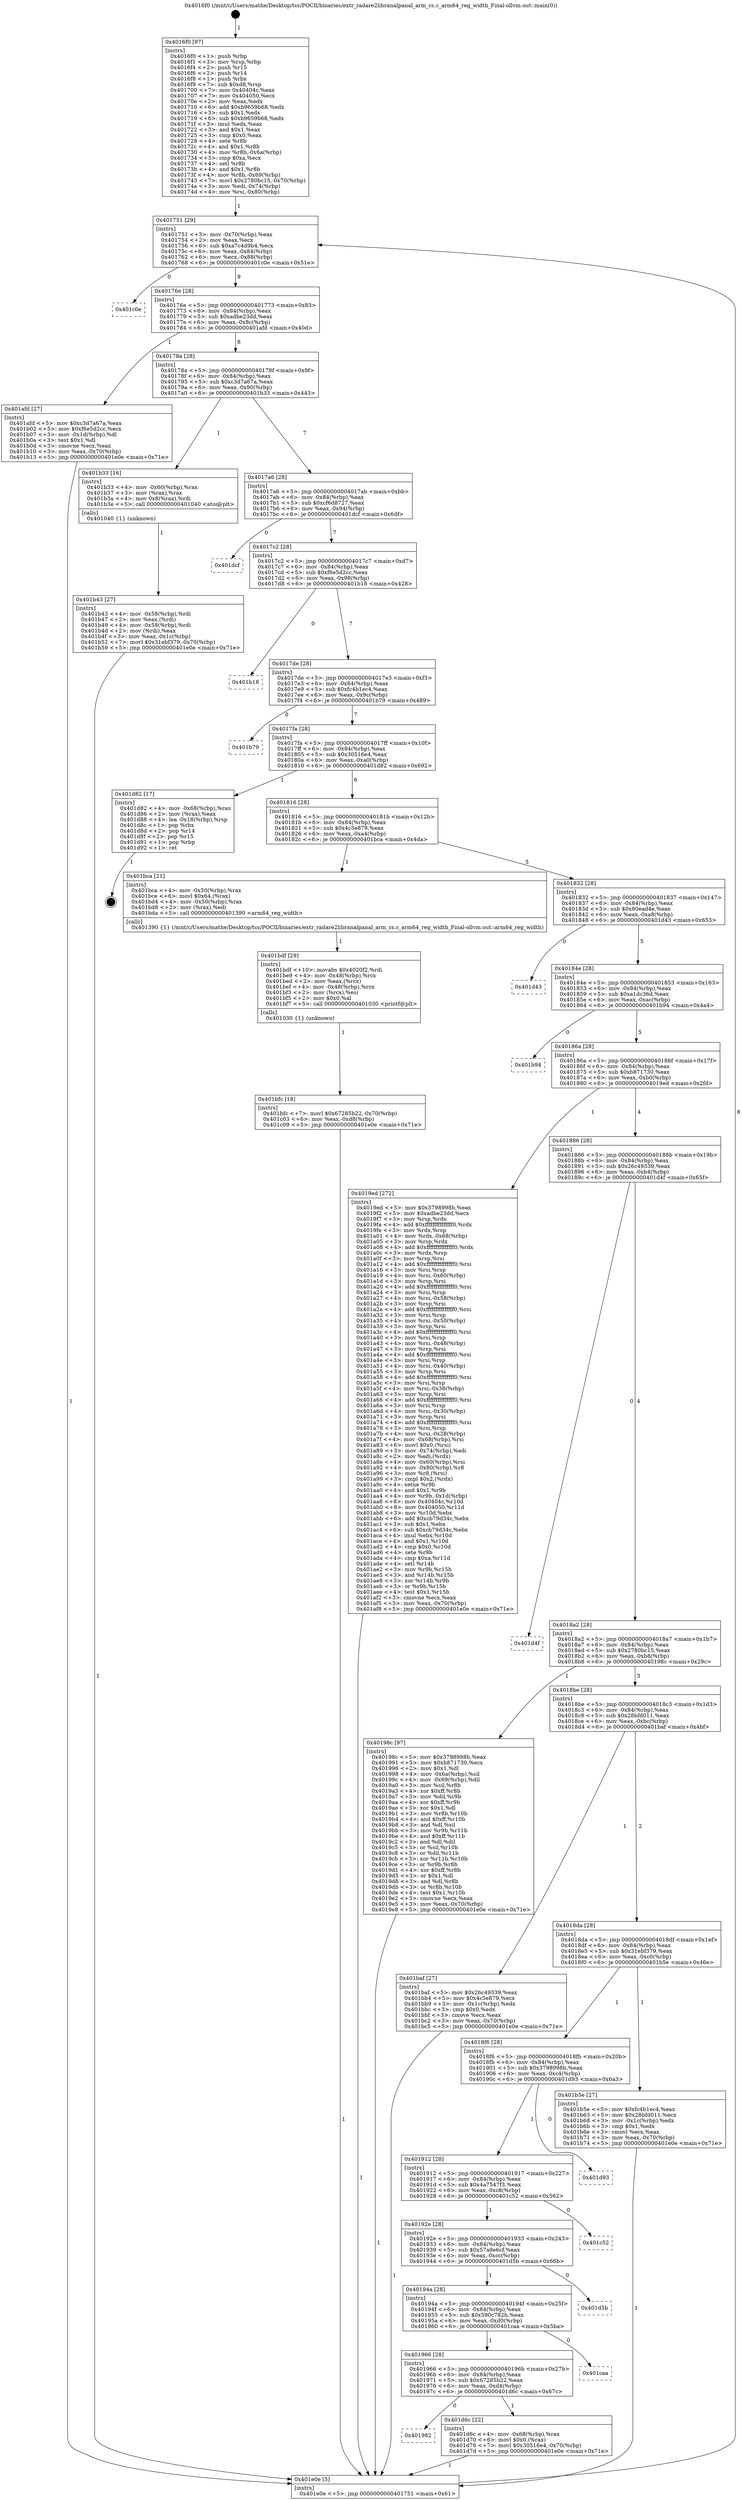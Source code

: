 digraph "0x4016f0" {
  label = "0x4016f0 (/mnt/c/Users/mathe/Desktop/tcc/POCII/binaries/extr_radare2libranalpanal_arm_cs.c_arm64_reg_width_Final-ollvm.out::main(0))"
  labelloc = "t"
  node[shape=record]

  Entry [label="",width=0.3,height=0.3,shape=circle,fillcolor=black,style=filled]
  "0x401751" [label="{
     0x401751 [29]\l
     | [instrs]\l
     &nbsp;&nbsp;0x401751 \<+3\>: mov -0x70(%rbp),%eax\l
     &nbsp;&nbsp;0x401754 \<+2\>: mov %eax,%ecx\l
     &nbsp;&nbsp;0x401756 \<+6\>: sub $0xa7c4d9b4,%ecx\l
     &nbsp;&nbsp;0x40175c \<+6\>: mov %eax,-0x84(%rbp)\l
     &nbsp;&nbsp;0x401762 \<+6\>: mov %ecx,-0x88(%rbp)\l
     &nbsp;&nbsp;0x401768 \<+6\>: je 0000000000401c0e \<main+0x51e\>\l
  }"]
  "0x401c0e" [label="{
     0x401c0e\l
  }", style=dashed]
  "0x40176e" [label="{
     0x40176e [28]\l
     | [instrs]\l
     &nbsp;&nbsp;0x40176e \<+5\>: jmp 0000000000401773 \<main+0x83\>\l
     &nbsp;&nbsp;0x401773 \<+6\>: mov -0x84(%rbp),%eax\l
     &nbsp;&nbsp;0x401779 \<+5\>: sub $0xadbe23dd,%eax\l
     &nbsp;&nbsp;0x40177e \<+6\>: mov %eax,-0x8c(%rbp)\l
     &nbsp;&nbsp;0x401784 \<+6\>: je 0000000000401afd \<main+0x40d\>\l
  }"]
  Exit [label="",width=0.3,height=0.3,shape=circle,fillcolor=black,style=filled,peripheries=2]
  "0x401afd" [label="{
     0x401afd [27]\l
     | [instrs]\l
     &nbsp;&nbsp;0x401afd \<+5\>: mov $0xc3d7a67a,%eax\l
     &nbsp;&nbsp;0x401b02 \<+5\>: mov $0xf6e5d2cc,%ecx\l
     &nbsp;&nbsp;0x401b07 \<+3\>: mov -0x1d(%rbp),%dl\l
     &nbsp;&nbsp;0x401b0a \<+3\>: test $0x1,%dl\l
     &nbsp;&nbsp;0x401b0d \<+3\>: cmovne %ecx,%eax\l
     &nbsp;&nbsp;0x401b10 \<+3\>: mov %eax,-0x70(%rbp)\l
     &nbsp;&nbsp;0x401b13 \<+5\>: jmp 0000000000401e0e \<main+0x71e\>\l
  }"]
  "0x40178a" [label="{
     0x40178a [28]\l
     | [instrs]\l
     &nbsp;&nbsp;0x40178a \<+5\>: jmp 000000000040178f \<main+0x9f\>\l
     &nbsp;&nbsp;0x40178f \<+6\>: mov -0x84(%rbp),%eax\l
     &nbsp;&nbsp;0x401795 \<+5\>: sub $0xc3d7a67a,%eax\l
     &nbsp;&nbsp;0x40179a \<+6\>: mov %eax,-0x90(%rbp)\l
     &nbsp;&nbsp;0x4017a0 \<+6\>: je 0000000000401b33 \<main+0x443\>\l
  }"]
  "0x401982" [label="{
     0x401982\l
  }", style=dashed]
  "0x401b33" [label="{
     0x401b33 [16]\l
     | [instrs]\l
     &nbsp;&nbsp;0x401b33 \<+4\>: mov -0x60(%rbp),%rax\l
     &nbsp;&nbsp;0x401b37 \<+3\>: mov (%rax),%rax\l
     &nbsp;&nbsp;0x401b3a \<+4\>: mov 0x8(%rax),%rdi\l
     &nbsp;&nbsp;0x401b3e \<+5\>: call 0000000000401040 \<atoi@plt\>\l
     | [calls]\l
     &nbsp;&nbsp;0x401040 \{1\} (unknown)\l
  }"]
  "0x4017a6" [label="{
     0x4017a6 [28]\l
     | [instrs]\l
     &nbsp;&nbsp;0x4017a6 \<+5\>: jmp 00000000004017ab \<main+0xbb\>\l
     &nbsp;&nbsp;0x4017ab \<+6\>: mov -0x84(%rbp),%eax\l
     &nbsp;&nbsp;0x4017b1 \<+5\>: sub $0xcf6d8727,%eax\l
     &nbsp;&nbsp;0x4017b6 \<+6\>: mov %eax,-0x94(%rbp)\l
     &nbsp;&nbsp;0x4017bc \<+6\>: je 0000000000401dcf \<main+0x6df\>\l
  }"]
  "0x401d6c" [label="{
     0x401d6c [22]\l
     | [instrs]\l
     &nbsp;&nbsp;0x401d6c \<+4\>: mov -0x68(%rbp),%rax\l
     &nbsp;&nbsp;0x401d70 \<+6\>: movl $0x0,(%rax)\l
     &nbsp;&nbsp;0x401d76 \<+7\>: movl $0x30516e4,-0x70(%rbp)\l
     &nbsp;&nbsp;0x401d7d \<+5\>: jmp 0000000000401e0e \<main+0x71e\>\l
  }"]
  "0x401dcf" [label="{
     0x401dcf\l
  }", style=dashed]
  "0x4017c2" [label="{
     0x4017c2 [28]\l
     | [instrs]\l
     &nbsp;&nbsp;0x4017c2 \<+5\>: jmp 00000000004017c7 \<main+0xd7\>\l
     &nbsp;&nbsp;0x4017c7 \<+6\>: mov -0x84(%rbp),%eax\l
     &nbsp;&nbsp;0x4017cd \<+5\>: sub $0xf6e5d2cc,%eax\l
     &nbsp;&nbsp;0x4017d2 \<+6\>: mov %eax,-0x98(%rbp)\l
     &nbsp;&nbsp;0x4017d8 \<+6\>: je 0000000000401b18 \<main+0x428\>\l
  }"]
  "0x401966" [label="{
     0x401966 [28]\l
     | [instrs]\l
     &nbsp;&nbsp;0x401966 \<+5\>: jmp 000000000040196b \<main+0x27b\>\l
     &nbsp;&nbsp;0x40196b \<+6\>: mov -0x84(%rbp),%eax\l
     &nbsp;&nbsp;0x401971 \<+5\>: sub $0x67285b22,%eax\l
     &nbsp;&nbsp;0x401976 \<+6\>: mov %eax,-0xd4(%rbp)\l
     &nbsp;&nbsp;0x40197c \<+6\>: je 0000000000401d6c \<main+0x67c\>\l
  }"]
  "0x401b18" [label="{
     0x401b18\l
  }", style=dashed]
  "0x4017de" [label="{
     0x4017de [28]\l
     | [instrs]\l
     &nbsp;&nbsp;0x4017de \<+5\>: jmp 00000000004017e3 \<main+0xf3\>\l
     &nbsp;&nbsp;0x4017e3 \<+6\>: mov -0x84(%rbp),%eax\l
     &nbsp;&nbsp;0x4017e9 \<+5\>: sub $0xfc4b1ec4,%eax\l
     &nbsp;&nbsp;0x4017ee \<+6\>: mov %eax,-0x9c(%rbp)\l
     &nbsp;&nbsp;0x4017f4 \<+6\>: je 0000000000401b79 \<main+0x489\>\l
  }"]
  "0x401caa" [label="{
     0x401caa\l
  }", style=dashed]
  "0x401b79" [label="{
     0x401b79\l
  }", style=dashed]
  "0x4017fa" [label="{
     0x4017fa [28]\l
     | [instrs]\l
     &nbsp;&nbsp;0x4017fa \<+5\>: jmp 00000000004017ff \<main+0x10f\>\l
     &nbsp;&nbsp;0x4017ff \<+6\>: mov -0x84(%rbp),%eax\l
     &nbsp;&nbsp;0x401805 \<+5\>: sub $0x30516e4,%eax\l
     &nbsp;&nbsp;0x40180a \<+6\>: mov %eax,-0xa0(%rbp)\l
     &nbsp;&nbsp;0x401810 \<+6\>: je 0000000000401d82 \<main+0x692\>\l
  }"]
  "0x40194a" [label="{
     0x40194a [28]\l
     | [instrs]\l
     &nbsp;&nbsp;0x40194a \<+5\>: jmp 000000000040194f \<main+0x25f\>\l
     &nbsp;&nbsp;0x40194f \<+6\>: mov -0x84(%rbp),%eax\l
     &nbsp;&nbsp;0x401955 \<+5\>: sub $0x590c782b,%eax\l
     &nbsp;&nbsp;0x40195a \<+6\>: mov %eax,-0xd0(%rbp)\l
     &nbsp;&nbsp;0x401960 \<+6\>: je 0000000000401caa \<main+0x5ba\>\l
  }"]
  "0x401d82" [label="{
     0x401d82 [17]\l
     | [instrs]\l
     &nbsp;&nbsp;0x401d82 \<+4\>: mov -0x68(%rbp),%rax\l
     &nbsp;&nbsp;0x401d86 \<+2\>: mov (%rax),%eax\l
     &nbsp;&nbsp;0x401d88 \<+4\>: lea -0x18(%rbp),%rsp\l
     &nbsp;&nbsp;0x401d8c \<+1\>: pop %rbx\l
     &nbsp;&nbsp;0x401d8d \<+2\>: pop %r14\l
     &nbsp;&nbsp;0x401d8f \<+2\>: pop %r15\l
     &nbsp;&nbsp;0x401d91 \<+1\>: pop %rbp\l
     &nbsp;&nbsp;0x401d92 \<+1\>: ret\l
  }"]
  "0x401816" [label="{
     0x401816 [28]\l
     | [instrs]\l
     &nbsp;&nbsp;0x401816 \<+5\>: jmp 000000000040181b \<main+0x12b\>\l
     &nbsp;&nbsp;0x40181b \<+6\>: mov -0x84(%rbp),%eax\l
     &nbsp;&nbsp;0x401821 \<+5\>: sub $0x4c5e879,%eax\l
     &nbsp;&nbsp;0x401826 \<+6\>: mov %eax,-0xa4(%rbp)\l
     &nbsp;&nbsp;0x40182c \<+6\>: je 0000000000401bca \<main+0x4da\>\l
  }"]
  "0x401d5b" [label="{
     0x401d5b\l
  }", style=dashed]
  "0x401bca" [label="{
     0x401bca [21]\l
     | [instrs]\l
     &nbsp;&nbsp;0x401bca \<+4\>: mov -0x50(%rbp),%rax\l
     &nbsp;&nbsp;0x401bce \<+6\>: movl $0x64,(%rax)\l
     &nbsp;&nbsp;0x401bd4 \<+4\>: mov -0x50(%rbp),%rax\l
     &nbsp;&nbsp;0x401bd8 \<+2\>: mov (%rax),%edi\l
     &nbsp;&nbsp;0x401bda \<+5\>: call 0000000000401390 \<arm64_reg_width\>\l
     | [calls]\l
     &nbsp;&nbsp;0x401390 \{1\} (/mnt/c/Users/mathe/Desktop/tcc/POCII/binaries/extr_radare2libranalpanal_arm_cs.c_arm64_reg_width_Final-ollvm.out::arm64_reg_width)\l
  }"]
  "0x401832" [label="{
     0x401832 [28]\l
     | [instrs]\l
     &nbsp;&nbsp;0x401832 \<+5\>: jmp 0000000000401837 \<main+0x147\>\l
     &nbsp;&nbsp;0x401837 \<+6\>: mov -0x84(%rbp),%eax\l
     &nbsp;&nbsp;0x40183d \<+5\>: sub $0x80ead4e,%eax\l
     &nbsp;&nbsp;0x401842 \<+6\>: mov %eax,-0xa8(%rbp)\l
     &nbsp;&nbsp;0x401848 \<+6\>: je 0000000000401d43 \<main+0x653\>\l
  }"]
  "0x40192e" [label="{
     0x40192e [28]\l
     | [instrs]\l
     &nbsp;&nbsp;0x40192e \<+5\>: jmp 0000000000401933 \<main+0x243\>\l
     &nbsp;&nbsp;0x401933 \<+6\>: mov -0x84(%rbp),%eax\l
     &nbsp;&nbsp;0x401939 \<+5\>: sub $0x57a9e6cf,%eax\l
     &nbsp;&nbsp;0x40193e \<+6\>: mov %eax,-0xcc(%rbp)\l
     &nbsp;&nbsp;0x401944 \<+6\>: je 0000000000401d5b \<main+0x66b\>\l
  }"]
  "0x401d43" [label="{
     0x401d43\l
  }", style=dashed]
  "0x40184e" [label="{
     0x40184e [28]\l
     | [instrs]\l
     &nbsp;&nbsp;0x40184e \<+5\>: jmp 0000000000401853 \<main+0x163\>\l
     &nbsp;&nbsp;0x401853 \<+6\>: mov -0x84(%rbp),%eax\l
     &nbsp;&nbsp;0x401859 \<+5\>: sub $0xa1dc36d,%eax\l
     &nbsp;&nbsp;0x40185e \<+6\>: mov %eax,-0xac(%rbp)\l
     &nbsp;&nbsp;0x401864 \<+6\>: je 0000000000401b94 \<main+0x4a4\>\l
  }"]
  "0x401c52" [label="{
     0x401c52\l
  }", style=dashed]
  "0x401b94" [label="{
     0x401b94\l
  }", style=dashed]
  "0x40186a" [label="{
     0x40186a [28]\l
     | [instrs]\l
     &nbsp;&nbsp;0x40186a \<+5\>: jmp 000000000040186f \<main+0x17f\>\l
     &nbsp;&nbsp;0x40186f \<+6\>: mov -0x84(%rbp),%eax\l
     &nbsp;&nbsp;0x401875 \<+5\>: sub $0xb871730,%eax\l
     &nbsp;&nbsp;0x40187a \<+6\>: mov %eax,-0xb0(%rbp)\l
     &nbsp;&nbsp;0x401880 \<+6\>: je 00000000004019ed \<main+0x2fd\>\l
  }"]
  "0x401912" [label="{
     0x401912 [28]\l
     | [instrs]\l
     &nbsp;&nbsp;0x401912 \<+5\>: jmp 0000000000401917 \<main+0x227\>\l
     &nbsp;&nbsp;0x401917 \<+6\>: mov -0x84(%rbp),%eax\l
     &nbsp;&nbsp;0x40191d \<+5\>: sub $0x4a7547f3,%eax\l
     &nbsp;&nbsp;0x401922 \<+6\>: mov %eax,-0xc8(%rbp)\l
     &nbsp;&nbsp;0x401928 \<+6\>: je 0000000000401c52 \<main+0x562\>\l
  }"]
  "0x4019ed" [label="{
     0x4019ed [272]\l
     | [instrs]\l
     &nbsp;&nbsp;0x4019ed \<+5\>: mov $0x3798998b,%eax\l
     &nbsp;&nbsp;0x4019f2 \<+5\>: mov $0xadbe23dd,%ecx\l
     &nbsp;&nbsp;0x4019f7 \<+3\>: mov %rsp,%rdx\l
     &nbsp;&nbsp;0x4019fa \<+4\>: add $0xfffffffffffffff0,%rdx\l
     &nbsp;&nbsp;0x4019fe \<+3\>: mov %rdx,%rsp\l
     &nbsp;&nbsp;0x401a01 \<+4\>: mov %rdx,-0x68(%rbp)\l
     &nbsp;&nbsp;0x401a05 \<+3\>: mov %rsp,%rdx\l
     &nbsp;&nbsp;0x401a08 \<+4\>: add $0xfffffffffffffff0,%rdx\l
     &nbsp;&nbsp;0x401a0c \<+3\>: mov %rdx,%rsp\l
     &nbsp;&nbsp;0x401a0f \<+3\>: mov %rsp,%rsi\l
     &nbsp;&nbsp;0x401a12 \<+4\>: add $0xfffffffffffffff0,%rsi\l
     &nbsp;&nbsp;0x401a16 \<+3\>: mov %rsi,%rsp\l
     &nbsp;&nbsp;0x401a19 \<+4\>: mov %rsi,-0x60(%rbp)\l
     &nbsp;&nbsp;0x401a1d \<+3\>: mov %rsp,%rsi\l
     &nbsp;&nbsp;0x401a20 \<+4\>: add $0xfffffffffffffff0,%rsi\l
     &nbsp;&nbsp;0x401a24 \<+3\>: mov %rsi,%rsp\l
     &nbsp;&nbsp;0x401a27 \<+4\>: mov %rsi,-0x58(%rbp)\l
     &nbsp;&nbsp;0x401a2b \<+3\>: mov %rsp,%rsi\l
     &nbsp;&nbsp;0x401a2e \<+4\>: add $0xfffffffffffffff0,%rsi\l
     &nbsp;&nbsp;0x401a32 \<+3\>: mov %rsi,%rsp\l
     &nbsp;&nbsp;0x401a35 \<+4\>: mov %rsi,-0x50(%rbp)\l
     &nbsp;&nbsp;0x401a39 \<+3\>: mov %rsp,%rsi\l
     &nbsp;&nbsp;0x401a3c \<+4\>: add $0xfffffffffffffff0,%rsi\l
     &nbsp;&nbsp;0x401a40 \<+3\>: mov %rsi,%rsp\l
     &nbsp;&nbsp;0x401a43 \<+4\>: mov %rsi,-0x48(%rbp)\l
     &nbsp;&nbsp;0x401a47 \<+3\>: mov %rsp,%rsi\l
     &nbsp;&nbsp;0x401a4a \<+4\>: add $0xfffffffffffffff0,%rsi\l
     &nbsp;&nbsp;0x401a4e \<+3\>: mov %rsi,%rsp\l
     &nbsp;&nbsp;0x401a51 \<+4\>: mov %rsi,-0x40(%rbp)\l
     &nbsp;&nbsp;0x401a55 \<+3\>: mov %rsp,%rsi\l
     &nbsp;&nbsp;0x401a58 \<+4\>: add $0xfffffffffffffff0,%rsi\l
     &nbsp;&nbsp;0x401a5c \<+3\>: mov %rsi,%rsp\l
     &nbsp;&nbsp;0x401a5f \<+4\>: mov %rsi,-0x38(%rbp)\l
     &nbsp;&nbsp;0x401a63 \<+3\>: mov %rsp,%rsi\l
     &nbsp;&nbsp;0x401a66 \<+4\>: add $0xfffffffffffffff0,%rsi\l
     &nbsp;&nbsp;0x401a6a \<+3\>: mov %rsi,%rsp\l
     &nbsp;&nbsp;0x401a6d \<+4\>: mov %rsi,-0x30(%rbp)\l
     &nbsp;&nbsp;0x401a71 \<+3\>: mov %rsp,%rsi\l
     &nbsp;&nbsp;0x401a74 \<+4\>: add $0xfffffffffffffff0,%rsi\l
     &nbsp;&nbsp;0x401a78 \<+3\>: mov %rsi,%rsp\l
     &nbsp;&nbsp;0x401a7b \<+4\>: mov %rsi,-0x28(%rbp)\l
     &nbsp;&nbsp;0x401a7f \<+4\>: mov -0x68(%rbp),%rsi\l
     &nbsp;&nbsp;0x401a83 \<+6\>: movl $0x0,(%rsi)\l
     &nbsp;&nbsp;0x401a89 \<+3\>: mov -0x74(%rbp),%edi\l
     &nbsp;&nbsp;0x401a8c \<+2\>: mov %edi,(%rdx)\l
     &nbsp;&nbsp;0x401a8e \<+4\>: mov -0x60(%rbp),%rsi\l
     &nbsp;&nbsp;0x401a92 \<+4\>: mov -0x80(%rbp),%r8\l
     &nbsp;&nbsp;0x401a96 \<+3\>: mov %r8,(%rsi)\l
     &nbsp;&nbsp;0x401a99 \<+3\>: cmpl $0x2,(%rdx)\l
     &nbsp;&nbsp;0x401a9c \<+4\>: setne %r9b\l
     &nbsp;&nbsp;0x401aa0 \<+4\>: and $0x1,%r9b\l
     &nbsp;&nbsp;0x401aa4 \<+4\>: mov %r9b,-0x1d(%rbp)\l
     &nbsp;&nbsp;0x401aa8 \<+8\>: mov 0x40404c,%r10d\l
     &nbsp;&nbsp;0x401ab0 \<+8\>: mov 0x404050,%r11d\l
     &nbsp;&nbsp;0x401ab8 \<+3\>: mov %r10d,%ebx\l
     &nbsp;&nbsp;0x401abb \<+6\>: add $0xcb79d34c,%ebx\l
     &nbsp;&nbsp;0x401ac1 \<+3\>: sub $0x1,%ebx\l
     &nbsp;&nbsp;0x401ac4 \<+6\>: sub $0xcb79d34c,%ebx\l
     &nbsp;&nbsp;0x401aca \<+4\>: imul %ebx,%r10d\l
     &nbsp;&nbsp;0x401ace \<+4\>: and $0x1,%r10d\l
     &nbsp;&nbsp;0x401ad2 \<+4\>: cmp $0x0,%r10d\l
     &nbsp;&nbsp;0x401ad6 \<+4\>: sete %r9b\l
     &nbsp;&nbsp;0x401ada \<+4\>: cmp $0xa,%r11d\l
     &nbsp;&nbsp;0x401ade \<+4\>: setl %r14b\l
     &nbsp;&nbsp;0x401ae2 \<+3\>: mov %r9b,%r15b\l
     &nbsp;&nbsp;0x401ae5 \<+3\>: and %r14b,%r15b\l
     &nbsp;&nbsp;0x401ae8 \<+3\>: xor %r14b,%r9b\l
     &nbsp;&nbsp;0x401aeb \<+3\>: or %r9b,%r15b\l
     &nbsp;&nbsp;0x401aee \<+4\>: test $0x1,%r15b\l
     &nbsp;&nbsp;0x401af2 \<+3\>: cmovne %ecx,%eax\l
     &nbsp;&nbsp;0x401af5 \<+3\>: mov %eax,-0x70(%rbp)\l
     &nbsp;&nbsp;0x401af8 \<+5\>: jmp 0000000000401e0e \<main+0x71e\>\l
  }"]
  "0x401886" [label="{
     0x401886 [28]\l
     | [instrs]\l
     &nbsp;&nbsp;0x401886 \<+5\>: jmp 000000000040188b \<main+0x19b\>\l
     &nbsp;&nbsp;0x40188b \<+6\>: mov -0x84(%rbp),%eax\l
     &nbsp;&nbsp;0x401891 \<+5\>: sub $0x26c49339,%eax\l
     &nbsp;&nbsp;0x401896 \<+6\>: mov %eax,-0xb4(%rbp)\l
     &nbsp;&nbsp;0x40189c \<+6\>: je 0000000000401d4f \<main+0x65f\>\l
  }"]
  "0x401d93" [label="{
     0x401d93\l
  }", style=dashed]
  "0x401d4f" [label="{
     0x401d4f\l
  }", style=dashed]
  "0x4018a2" [label="{
     0x4018a2 [28]\l
     | [instrs]\l
     &nbsp;&nbsp;0x4018a2 \<+5\>: jmp 00000000004018a7 \<main+0x1b7\>\l
     &nbsp;&nbsp;0x4018a7 \<+6\>: mov -0x84(%rbp),%eax\l
     &nbsp;&nbsp;0x4018ad \<+5\>: sub $0x2780bc15,%eax\l
     &nbsp;&nbsp;0x4018b2 \<+6\>: mov %eax,-0xb8(%rbp)\l
     &nbsp;&nbsp;0x4018b8 \<+6\>: je 000000000040198c \<main+0x29c\>\l
  }"]
  "0x401bfc" [label="{
     0x401bfc [18]\l
     | [instrs]\l
     &nbsp;&nbsp;0x401bfc \<+7\>: movl $0x67285b22,-0x70(%rbp)\l
     &nbsp;&nbsp;0x401c03 \<+6\>: mov %eax,-0xd8(%rbp)\l
     &nbsp;&nbsp;0x401c09 \<+5\>: jmp 0000000000401e0e \<main+0x71e\>\l
  }"]
  "0x40198c" [label="{
     0x40198c [97]\l
     | [instrs]\l
     &nbsp;&nbsp;0x40198c \<+5\>: mov $0x3798998b,%eax\l
     &nbsp;&nbsp;0x401991 \<+5\>: mov $0xb871730,%ecx\l
     &nbsp;&nbsp;0x401996 \<+2\>: mov $0x1,%dl\l
     &nbsp;&nbsp;0x401998 \<+4\>: mov -0x6a(%rbp),%sil\l
     &nbsp;&nbsp;0x40199c \<+4\>: mov -0x69(%rbp),%dil\l
     &nbsp;&nbsp;0x4019a0 \<+3\>: mov %sil,%r8b\l
     &nbsp;&nbsp;0x4019a3 \<+4\>: xor $0xff,%r8b\l
     &nbsp;&nbsp;0x4019a7 \<+3\>: mov %dil,%r9b\l
     &nbsp;&nbsp;0x4019aa \<+4\>: xor $0xff,%r9b\l
     &nbsp;&nbsp;0x4019ae \<+3\>: xor $0x1,%dl\l
     &nbsp;&nbsp;0x4019b1 \<+3\>: mov %r8b,%r10b\l
     &nbsp;&nbsp;0x4019b4 \<+4\>: and $0xff,%r10b\l
     &nbsp;&nbsp;0x4019b8 \<+3\>: and %dl,%sil\l
     &nbsp;&nbsp;0x4019bb \<+3\>: mov %r9b,%r11b\l
     &nbsp;&nbsp;0x4019be \<+4\>: and $0xff,%r11b\l
     &nbsp;&nbsp;0x4019c2 \<+3\>: and %dl,%dil\l
     &nbsp;&nbsp;0x4019c5 \<+3\>: or %sil,%r10b\l
     &nbsp;&nbsp;0x4019c8 \<+3\>: or %dil,%r11b\l
     &nbsp;&nbsp;0x4019cb \<+3\>: xor %r11b,%r10b\l
     &nbsp;&nbsp;0x4019ce \<+3\>: or %r9b,%r8b\l
     &nbsp;&nbsp;0x4019d1 \<+4\>: xor $0xff,%r8b\l
     &nbsp;&nbsp;0x4019d5 \<+3\>: or $0x1,%dl\l
     &nbsp;&nbsp;0x4019d8 \<+3\>: and %dl,%r8b\l
     &nbsp;&nbsp;0x4019db \<+3\>: or %r8b,%r10b\l
     &nbsp;&nbsp;0x4019de \<+4\>: test $0x1,%r10b\l
     &nbsp;&nbsp;0x4019e2 \<+3\>: cmovne %ecx,%eax\l
     &nbsp;&nbsp;0x4019e5 \<+3\>: mov %eax,-0x70(%rbp)\l
     &nbsp;&nbsp;0x4019e8 \<+5\>: jmp 0000000000401e0e \<main+0x71e\>\l
  }"]
  "0x4018be" [label="{
     0x4018be [28]\l
     | [instrs]\l
     &nbsp;&nbsp;0x4018be \<+5\>: jmp 00000000004018c3 \<main+0x1d3\>\l
     &nbsp;&nbsp;0x4018c3 \<+6\>: mov -0x84(%rbp),%eax\l
     &nbsp;&nbsp;0x4018c9 \<+5\>: sub $0x28bfd011,%eax\l
     &nbsp;&nbsp;0x4018ce \<+6\>: mov %eax,-0xbc(%rbp)\l
     &nbsp;&nbsp;0x4018d4 \<+6\>: je 0000000000401baf \<main+0x4bf\>\l
  }"]
  "0x401e0e" [label="{
     0x401e0e [5]\l
     | [instrs]\l
     &nbsp;&nbsp;0x401e0e \<+5\>: jmp 0000000000401751 \<main+0x61\>\l
  }"]
  "0x4016f0" [label="{
     0x4016f0 [97]\l
     | [instrs]\l
     &nbsp;&nbsp;0x4016f0 \<+1\>: push %rbp\l
     &nbsp;&nbsp;0x4016f1 \<+3\>: mov %rsp,%rbp\l
     &nbsp;&nbsp;0x4016f4 \<+2\>: push %r15\l
     &nbsp;&nbsp;0x4016f6 \<+2\>: push %r14\l
     &nbsp;&nbsp;0x4016f8 \<+1\>: push %rbx\l
     &nbsp;&nbsp;0x4016f9 \<+7\>: sub $0xd8,%rsp\l
     &nbsp;&nbsp;0x401700 \<+7\>: mov 0x40404c,%eax\l
     &nbsp;&nbsp;0x401707 \<+7\>: mov 0x404050,%ecx\l
     &nbsp;&nbsp;0x40170e \<+2\>: mov %eax,%edx\l
     &nbsp;&nbsp;0x401710 \<+6\>: add $0xb9659b68,%edx\l
     &nbsp;&nbsp;0x401716 \<+3\>: sub $0x1,%edx\l
     &nbsp;&nbsp;0x401719 \<+6\>: sub $0xb9659b68,%edx\l
     &nbsp;&nbsp;0x40171f \<+3\>: imul %edx,%eax\l
     &nbsp;&nbsp;0x401722 \<+3\>: and $0x1,%eax\l
     &nbsp;&nbsp;0x401725 \<+3\>: cmp $0x0,%eax\l
     &nbsp;&nbsp;0x401728 \<+4\>: sete %r8b\l
     &nbsp;&nbsp;0x40172c \<+4\>: and $0x1,%r8b\l
     &nbsp;&nbsp;0x401730 \<+4\>: mov %r8b,-0x6a(%rbp)\l
     &nbsp;&nbsp;0x401734 \<+3\>: cmp $0xa,%ecx\l
     &nbsp;&nbsp;0x401737 \<+4\>: setl %r8b\l
     &nbsp;&nbsp;0x40173b \<+4\>: and $0x1,%r8b\l
     &nbsp;&nbsp;0x40173f \<+4\>: mov %r8b,-0x69(%rbp)\l
     &nbsp;&nbsp;0x401743 \<+7\>: movl $0x2780bc15,-0x70(%rbp)\l
     &nbsp;&nbsp;0x40174a \<+3\>: mov %edi,-0x74(%rbp)\l
     &nbsp;&nbsp;0x40174d \<+4\>: mov %rsi,-0x80(%rbp)\l
  }"]
  "0x401bdf" [label="{
     0x401bdf [29]\l
     | [instrs]\l
     &nbsp;&nbsp;0x401bdf \<+10\>: movabs $0x4020f2,%rdi\l
     &nbsp;&nbsp;0x401be9 \<+4\>: mov -0x48(%rbp),%rcx\l
     &nbsp;&nbsp;0x401bed \<+2\>: mov %eax,(%rcx)\l
     &nbsp;&nbsp;0x401bef \<+4\>: mov -0x48(%rbp),%rcx\l
     &nbsp;&nbsp;0x401bf3 \<+2\>: mov (%rcx),%esi\l
     &nbsp;&nbsp;0x401bf5 \<+2\>: mov $0x0,%al\l
     &nbsp;&nbsp;0x401bf7 \<+5\>: call 0000000000401030 \<printf@plt\>\l
     | [calls]\l
     &nbsp;&nbsp;0x401030 \{1\} (unknown)\l
  }"]
  "0x401b43" [label="{
     0x401b43 [27]\l
     | [instrs]\l
     &nbsp;&nbsp;0x401b43 \<+4\>: mov -0x58(%rbp),%rdi\l
     &nbsp;&nbsp;0x401b47 \<+2\>: mov %eax,(%rdi)\l
     &nbsp;&nbsp;0x401b49 \<+4\>: mov -0x58(%rbp),%rdi\l
     &nbsp;&nbsp;0x401b4d \<+2\>: mov (%rdi),%eax\l
     &nbsp;&nbsp;0x401b4f \<+3\>: mov %eax,-0x1c(%rbp)\l
     &nbsp;&nbsp;0x401b52 \<+7\>: movl $0x31ebf379,-0x70(%rbp)\l
     &nbsp;&nbsp;0x401b59 \<+5\>: jmp 0000000000401e0e \<main+0x71e\>\l
  }"]
  "0x4018f6" [label="{
     0x4018f6 [28]\l
     | [instrs]\l
     &nbsp;&nbsp;0x4018f6 \<+5\>: jmp 00000000004018fb \<main+0x20b\>\l
     &nbsp;&nbsp;0x4018fb \<+6\>: mov -0x84(%rbp),%eax\l
     &nbsp;&nbsp;0x401901 \<+5\>: sub $0x3798998b,%eax\l
     &nbsp;&nbsp;0x401906 \<+6\>: mov %eax,-0xc4(%rbp)\l
     &nbsp;&nbsp;0x40190c \<+6\>: je 0000000000401d93 \<main+0x6a3\>\l
  }"]
  "0x401baf" [label="{
     0x401baf [27]\l
     | [instrs]\l
     &nbsp;&nbsp;0x401baf \<+5\>: mov $0x26c49339,%eax\l
     &nbsp;&nbsp;0x401bb4 \<+5\>: mov $0x4c5e879,%ecx\l
     &nbsp;&nbsp;0x401bb9 \<+3\>: mov -0x1c(%rbp),%edx\l
     &nbsp;&nbsp;0x401bbc \<+3\>: cmp $0x0,%edx\l
     &nbsp;&nbsp;0x401bbf \<+3\>: cmove %ecx,%eax\l
     &nbsp;&nbsp;0x401bc2 \<+3\>: mov %eax,-0x70(%rbp)\l
     &nbsp;&nbsp;0x401bc5 \<+5\>: jmp 0000000000401e0e \<main+0x71e\>\l
  }"]
  "0x4018da" [label="{
     0x4018da [28]\l
     | [instrs]\l
     &nbsp;&nbsp;0x4018da \<+5\>: jmp 00000000004018df \<main+0x1ef\>\l
     &nbsp;&nbsp;0x4018df \<+6\>: mov -0x84(%rbp),%eax\l
     &nbsp;&nbsp;0x4018e5 \<+5\>: sub $0x31ebf379,%eax\l
     &nbsp;&nbsp;0x4018ea \<+6\>: mov %eax,-0xc0(%rbp)\l
     &nbsp;&nbsp;0x4018f0 \<+6\>: je 0000000000401b5e \<main+0x46e\>\l
  }"]
  "0x401b5e" [label="{
     0x401b5e [27]\l
     | [instrs]\l
     &nbsp;&nbsp;0x401b5e \<+5\>: mov $0xfc4b1ec4,%eax\l
     &nbsp;&nbsp;0x401b63 \<+5\>: mov $0x28bfd011,%ecx\l
     &nbsp;&nbsp;0x401b68 \<+3\>: mov -0x1c(%rbp),%edx\l
     &nbsp;&nbsp;0x401b6b \<+3\>: cmp $0x1,%edx\l
     &nbsp;&nbsp;0x401b6e \<+3\>: cmovl %ecx,%eax\l
     &nbsp;&nbsp;0x401b71 \<+3\>: mov %eax,-0x70(%rbp)\l
     &nbsp;&nbsp;0x401b74 \<+5\>: jmp 0000000000401e0e \<main+0x71e\>\l
  }"]
  Entry -> "0x4016f0" [label=" 1"]
  "0x401751" -> "0x401c0e" [label=" 0"]
  "0x401751" -> "0x40176e" [label=" 9"]
  "0x401d82" -> Exit [label=" 1"]
  "0x40176e" -> "0x401afd" [label=" 1"]
  "0x40176e" -> "0x40178a" [label=" 8"]
  "0x401d6c" -> "0x401e0e" [label=" 1"]
  "0x40178a" -> "0x401b33" [label=" 1"]
  "0x40178a" -> "0x4017a6" [label=" 7"]
  "0x401966" -> "0x401982" [label=" 0"]
  "0x4017a6" -> "0x401dcf" [label=" 0"]
  "0x4017a6" -> "0x4017c2" [label=" 7"]
  "0x401966" -> "0x401d6c" [label=" 1"]
  "0x4017c2" -> "0x401b18" [label=" 0"]
  "0x4017c2" -> "0x4017de" [label=" 7"]
  "0x40194a" -> "0x401966" [label=" 1"]
  "0x4017de" -> "0x401b79" [label=" 0"]
  "0x4017de" -> "0x4017fa" [label=" 7"]
  "0x40194a" -> "0x401caa" [label=" 0"]
  "0x4017fa" -> "0x401d82" [label=" 1"]
  "0x4017fa" -> "0x401816" [label=" 6"]
  "0x40192e" -> "0x40194a" [label=" 1"]
  "0x401816" -> "0x401bca" [label=" 1"]
  "0x401816" -> "0x401832" [label=" 5"]
  "0x40192e" -> "0x401d5b" [label=" 0"]
  "0x401832" -> "0x401d43" [label=" 0"]
  "0x401832" -> "0x40184e" [label=" 5"]
  "0x401912" -> "0x40192e" [label=" 1"]
  "0x40184e" -> "0x401b94" [label=" 0"]
  "0x40184e" -> "0x40186a" [label=" 5"]
  "0x401912" -> "0x401c52" [label=" 0"]
  "0x40186a" -> "0x4019ed" [label=" 1"]
  "0x40186a" -> "0x401886" [label=" 4"]
  "0x4018f6" -> "0x401912" [label=" 1"]
  "0x401886" -> "0x401d4f" [label=" 0"]
  "0x401886" -> "0x4018a2" [label=" 4"]
  "0x4018f6" -> "0x401d93" [label=" 0"]
  "0x4018a2" -> "0x40198c" [label=" 1"]
  "0x4018a2" -> "0x4018be" [label=" 3"]
  "0x40198c" -> "0x401e0e" [label=" 1"]
  "0x4016f0" -> "0x401751" [label=" 1"]
  "0x401e0e" -> "0x401751" [label=" 8"]
  "0x401bfc" -> "0x401e0e" [label=" 1"]
  "0x4019ed" -> "0x401e0e" [label=" 1"]
  "0x401afd" -> "0x401e0e" [label=" 1"]
  "0x401b33" -> "0x401b43" [label=" 1"]
  "0x401b43" -> "0x401e0e" [label=" 1"]
  "0x401bdf" -> "0x401bfc" [label=" 1"]
  "0x4018be" -> "0x401baf" [label=" 1"]
  "0x4018be" -> "0x4018da" [label=" 2"]
  "0x401bca" -> "0x401bdf" [label=" 1"]
  "0x4018da" -> "0x401b5e" [label=" 1"]
  "0x4018da" -> "0x4018f6" [label=" 1"]
  "0x401b5e" -> "0x401e0e" [label=" 1"]
  "0x401baf" -> "0x401e0e" [label=" 1"]
}
